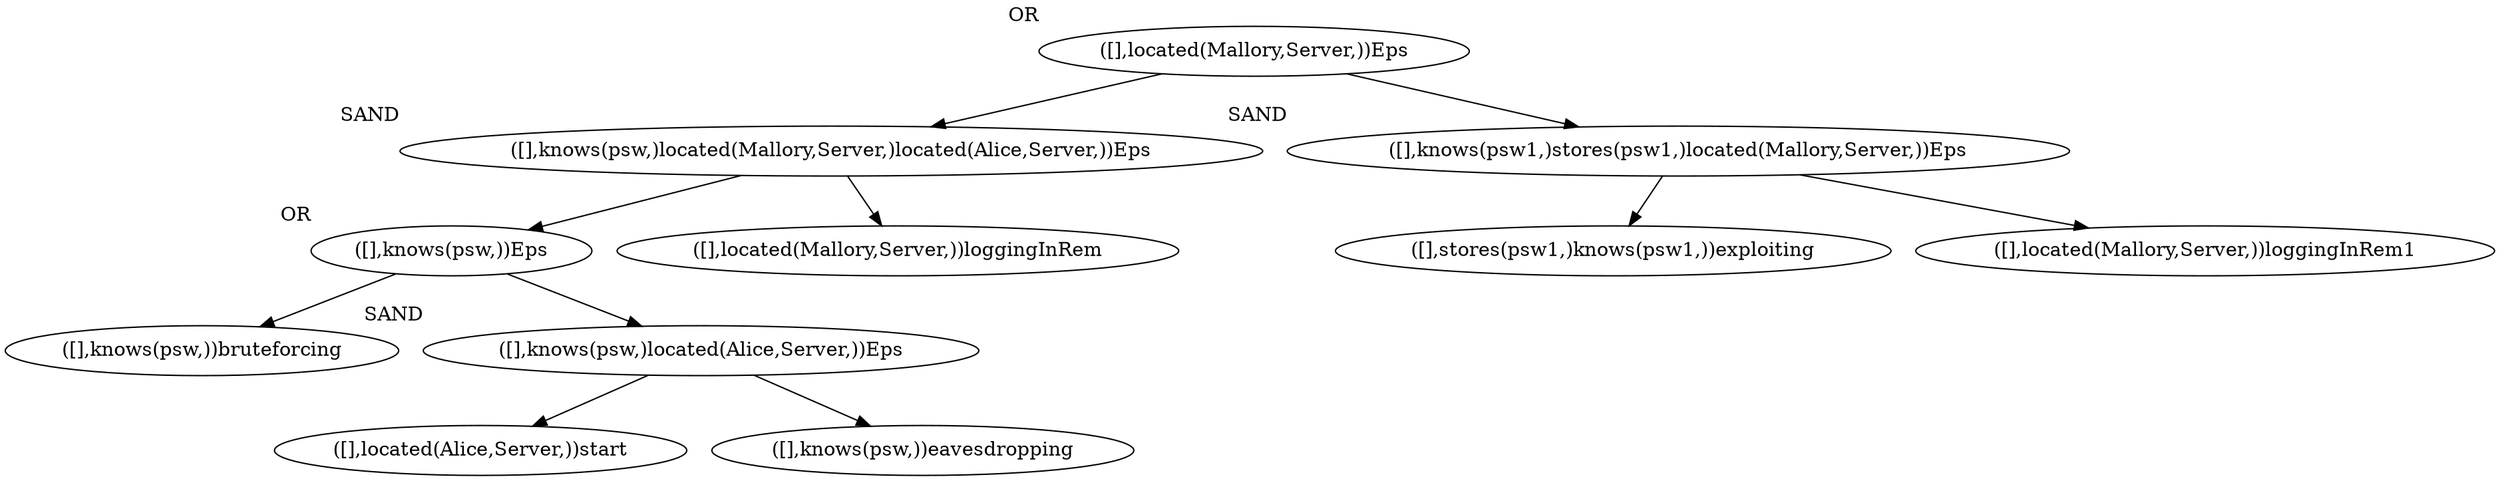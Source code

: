 // Min Max Tree
digraph {
	"([],located(Mallory,Server,))Eps" [label="([],located(Mallory,Server,))Eps" xlabel=OR]
	"([],knows(psw,)located(Mallory,Server,)located(Alice,Server,))Eps" [label="([],knows(psw,)located(Mallory,Server,)located(Alice,Server,))Eps" xlabel=SAND]
	"([],knows(psw,))Eps" [label="([],knows(psw,))Eps" xlabel=OR]
	"([],knows(psw,))bruteforcing" [label="([],knows(psw,))bruteforcing"]
	"([],knows(psw,))Eps" -> "([],knows(psw,))bruteforcing"
	"([],knows(psw,)located(Alice,Server,))Eps" [label="([],knows(psw,)located(Alice,Server,))Eps" xlabel=SAND]
	"([],located(Alice,Server,))start" [label="([],located(Alice,Server,))start"]
	"([],knows(psw,)located(Alice,Server,))Eps" -> "([],located(Alice,Server,))start"
	"([],knows(psw,))eavesdropping" [label="([],knows(psw,))eavesdropping"]
	"([],knows(psw,)located(Alice,Server,))Eps" -> "([],knows(psw,))eavesdropping"
	"([],knows(psw,))Eps" -> "([],knows(psw,)located(Alice,Server,))Eps"
	"([],knows(psw,)located(Mallory,Server,)located(Alice,Server,))Eps" -> "([],knows(psw,))Eps"
	"([],located(Mallory,Server,))loggingInRem" [label="([],located(Mallory,Server,))loggingInRem"]
	"([],knows(psw,)located(Mallory,Server,)located(Alice,Server,))Eps" -> "([],located(Mallory,Server,))loggingInRem"
	"([],located(Mallory,Server,))Eps" -> "([],knows(psw,)located(Mallory,Server,)located(Alice,Server,))Eps"
	"([],knows(psw1,)stores(psw1,)located(Mallory,Server,))Eps" [label="([],knows(psw1,)stores(psw1,)located(Mallory,Server,))Eps" xlabel=SAND]
	"([],stores(psw1,)knows(psw1,))exploiting" [label="([],stores(psw1,)knows(psw1,))exploiting"]
	"([],knows(psw1,)stores(psw1,)located(Mallory,Server,))Eps" -> "([],stores(psw1,)knows(psw1,))exploiting"
	"([],located(Mallory,Server,))loggingInRem1" [label="([],located(Mallory,Server,))loggingInRem1"]
	"([],knows(psw1,)stores(psw1,)located(Mallory,Server,))Eps" -> "([],located(Mallory,Server,))loggingInRem1"
	"([],located(Mallory,Server,))Eps" -> "([],knows(psw1,)stores(psw1,)located(Mallory,Server,))Eps"
}
